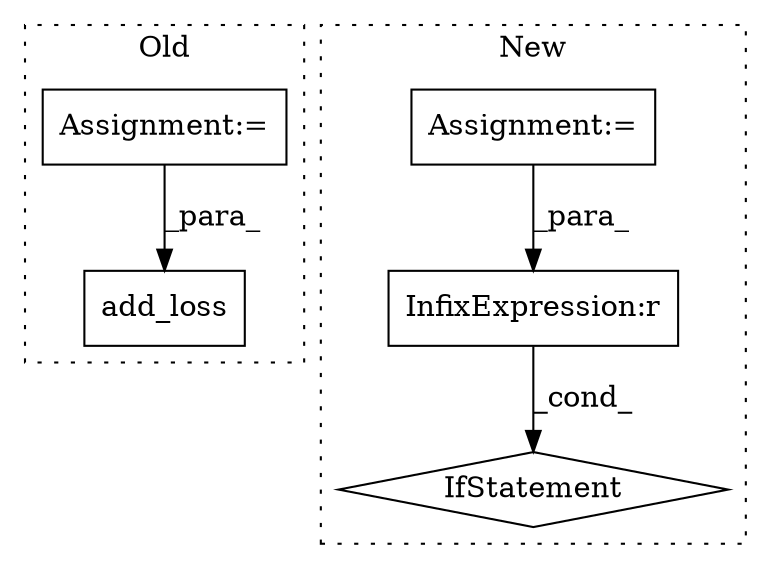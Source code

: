 digraph G {
subgraph cluster0 {
1 [label="add_loss" a="32" s="881,938" l="9,1" shape="box"];
5 [label="Assignment:=" a="7" s="452" l="1" shape="box"];
label = "Old";
style="dotted";
}
subgraph cluster1 {
2 [label="IfStatement" a="25" s="613" l="3" shape="diamond"];
3 [label="InfixExpression:r" a="27" s="604" l="4" shape="box"];
4 [label="Assignment:=" a="7" s="544" l="1" shape="box"];
label = "New";
style="dotted";
}
3 -> 2 [label="_cond_"];
4 -> 3 [label="_para_"];
5 -> 1 [label="_para_"];
}